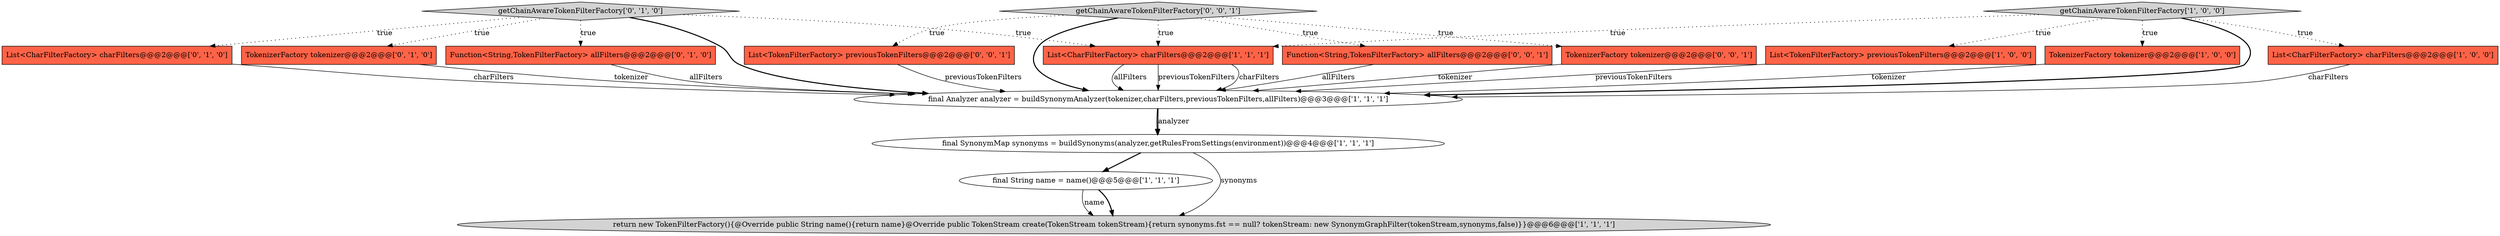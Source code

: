 digraph {
7 [style = filled, label = "List<CharFilterFactory> charFilters@@@2@@@['1', '1', '1']", fillcolor = tomato, shape = box image = "AAA0AAABBB1BBB"];
12 [style = filled, label = "getChainAwareTokenFilterFactory['0', '1', '0']", fillcolor = lightgray, shape = diamond image = "AAA0AAABBB2BBB"];
9 [style = filled, label = "List<CharFilterFactory> charFilters@@@2@@@['0', '1', '0']", fillcolor = tomato, shape = box image = "AAA0AAABBB2BBB"];
5 [style = filled, label = "return new TokenFilterFactory(){@Override public String name(){return name}@Override public TokenStream create(TokenStream tokenStream){return synonyms.fst == null? tokenStream: new SynonymGraphFilter(tokenStream,synonyms,false)}}@@@6@@@['1', '1', '1']", fillcolor = lightgray, shape = ellipse image = "AAA0AAABBB1BBB"];
0 [style = filled, label = "List<TokenFilterFactory> previousTokenFilters@@@2@@@['1', '0', '0']", fillcolor = tomato, shape = box image = "AAA0AAABBB1BBB"];
11 [style = filled, label = "Function<String,TokenFilterFactory> allFilters@@@2@@@['0', '1', '0']", fillcolor = tomato, shape = box image = "AAA0AAABBB2BBB"];
13 [style = filled, label = "Function<String,TokenFilterFactory> allFilters@@@2@@@['0', '0', '1']", fillcolor = tomato, shape = box image = "AAA0AAABBB3BBB"];
14 [style = filled, label = "TokenizerFactory tokenizer@@@2@@@['0', '0', '1']", fillcolor = tomato, shape = box image = "AAA0AAABBB3BBB"];
15 [style = filled, label = "List<TokenFilterFactory> previousTokenFilters@@@2@@@['0', '0', '1']", fillcolor = tomato, shape = box image = "AAA0AAABBB3BBB"];
16 [style = filled, label = "getChainAwareTokenFilterFactory['0', '0', '1']", fillcolor = lightgray, shape = diamond image = "AAA0AAABBB3BBB"];
2 [style = filled, label = "TokenizerFactory tokenizer@@@2@@@['1', '0', '0']", fillcolor = tomato, shape = box image = "AAA0AAABBB1BBB"];
6 [style = filled, label = "getChainAwareTokenFilterFactory['1', '0', '0']", fillcolor = lightgray, shape = diamond image = "AAA0AAABBB1BBB"];
1 [style = filled, label = "final String name = name()@@@5@@@['1', '1', '1']", fillcolor = white, shape = ellipse image = "AAA0AAABBB1BBB"];
3 [style = filled, label = "final SynonymMap synonyms = buildSynonyms(analyzer,getRulesFromSettings(environment))@@@4@@@['1', '1', '1']", fillcolor = white, shape = ellipse image = "AAA0AAABBB1BBB"];
4 [style = filled, label = "List<CharFilterFactory> charFilters@@@2@@@['1', '0', '0']", fillcolor = tomato, shape = box image = "AAA0AAABBB1BBB"];
8 [style = filled, label = "final Analyzer analyzer = buildSynonymAnalyzer(tokenizer,charFilters,previousTokenFilters,allFilters)@@@3@@@['1', '1', '1']", fillcolor = white, shape = ellipse image = "AAA0AAABBB1BBB"];
10 [style = filled, label = "TokenizerFactory tokenizer@@@2@@@['0', '1', '0']", fillcolor = tomato, shape = box image = "AAA0AAABBB2BBB"];
1->5 [style = bold, label=""];
1->5 [style = solid, label="name"];
7->8 [style = solid, label="allFilters"];
3->1 [style = bold, label=""];
16->8 [style = bold, label=""];
16->13 [style = dotted, label="true"];
4->8 [style = solid, label="charFilters"];
15->8 [style = solid, label="previousTokenFilters"];
8->3 [style = bold, label=""];
16->15 [style = dotted, label="true"];
9->8 [style = solid, label="charFilters"];
3->5 [style = solid, label="synonyms"];
12->11 [style = dotted, label="true"];
16->7 [style = dotted, label="true"];
6->2 [style = dotted, label="true"];
10->8 [style = solid, label="tokenizer"];
13->8 [style = solid, label="allFilters"];
6->4 [style = dotted, label="true"];
12->10 [style = dotted, label="true"];
7->8 [style = solid, label="previousTokenFilters"];
14->8 [style = solid, label="tokenizer"];
12->8 [style = bold, label=""];
6->8 [style = bold, label=""];
2->8 [style = solid, label="tokenizer"];
16->14 [style = dotted, label="true"];
6->7 [style = dotted, label="true"];
0->8 [style = solid, label="previousTokenFilters"];
8->3 [style = solid, label="analyzer"];
6->0 [style = dotted, label="true"];
12->7 [style = dotted, label="true"];
7->8 [style = solid, label="charFilters"];
11->8 [style = solid, label="allFilters"];
12->9 [style = dotted, label="true"];
}
